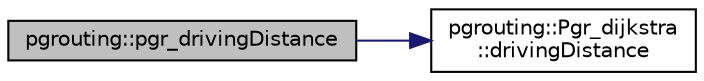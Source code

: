 digraph "pgrouting::pgr_drivingDistance"
{
  edge [fontname="Helvetica",fontsize="10",labelfontname="Helvetica",labelfontsize="10"];
  node [fontname="Helvetica",fontsize="10",shape=record];
  rankdir="LR";
  Node62 [label="pgrouting::pgr_drivingDistance",height=0.2,width=0.4,color="black", fillcolor="grey75", style="filled", fontcolor="black"];
  Node62 -> Node63 [color="midnightblue",fontsize="10",style="solid",fontname="Helvetica"];
  Node63 [label="pgrouting::Pgr_dijkstra\l::drivingDistance",height=0.2,width=0.4,color="black", fillcolor="white", style="filled",URL="$classpgrouting_1_1Pgr__dijkstra.html#a464b88afbfccf1f764152ac31524aadc",tooltip="1 to distance "];
}
